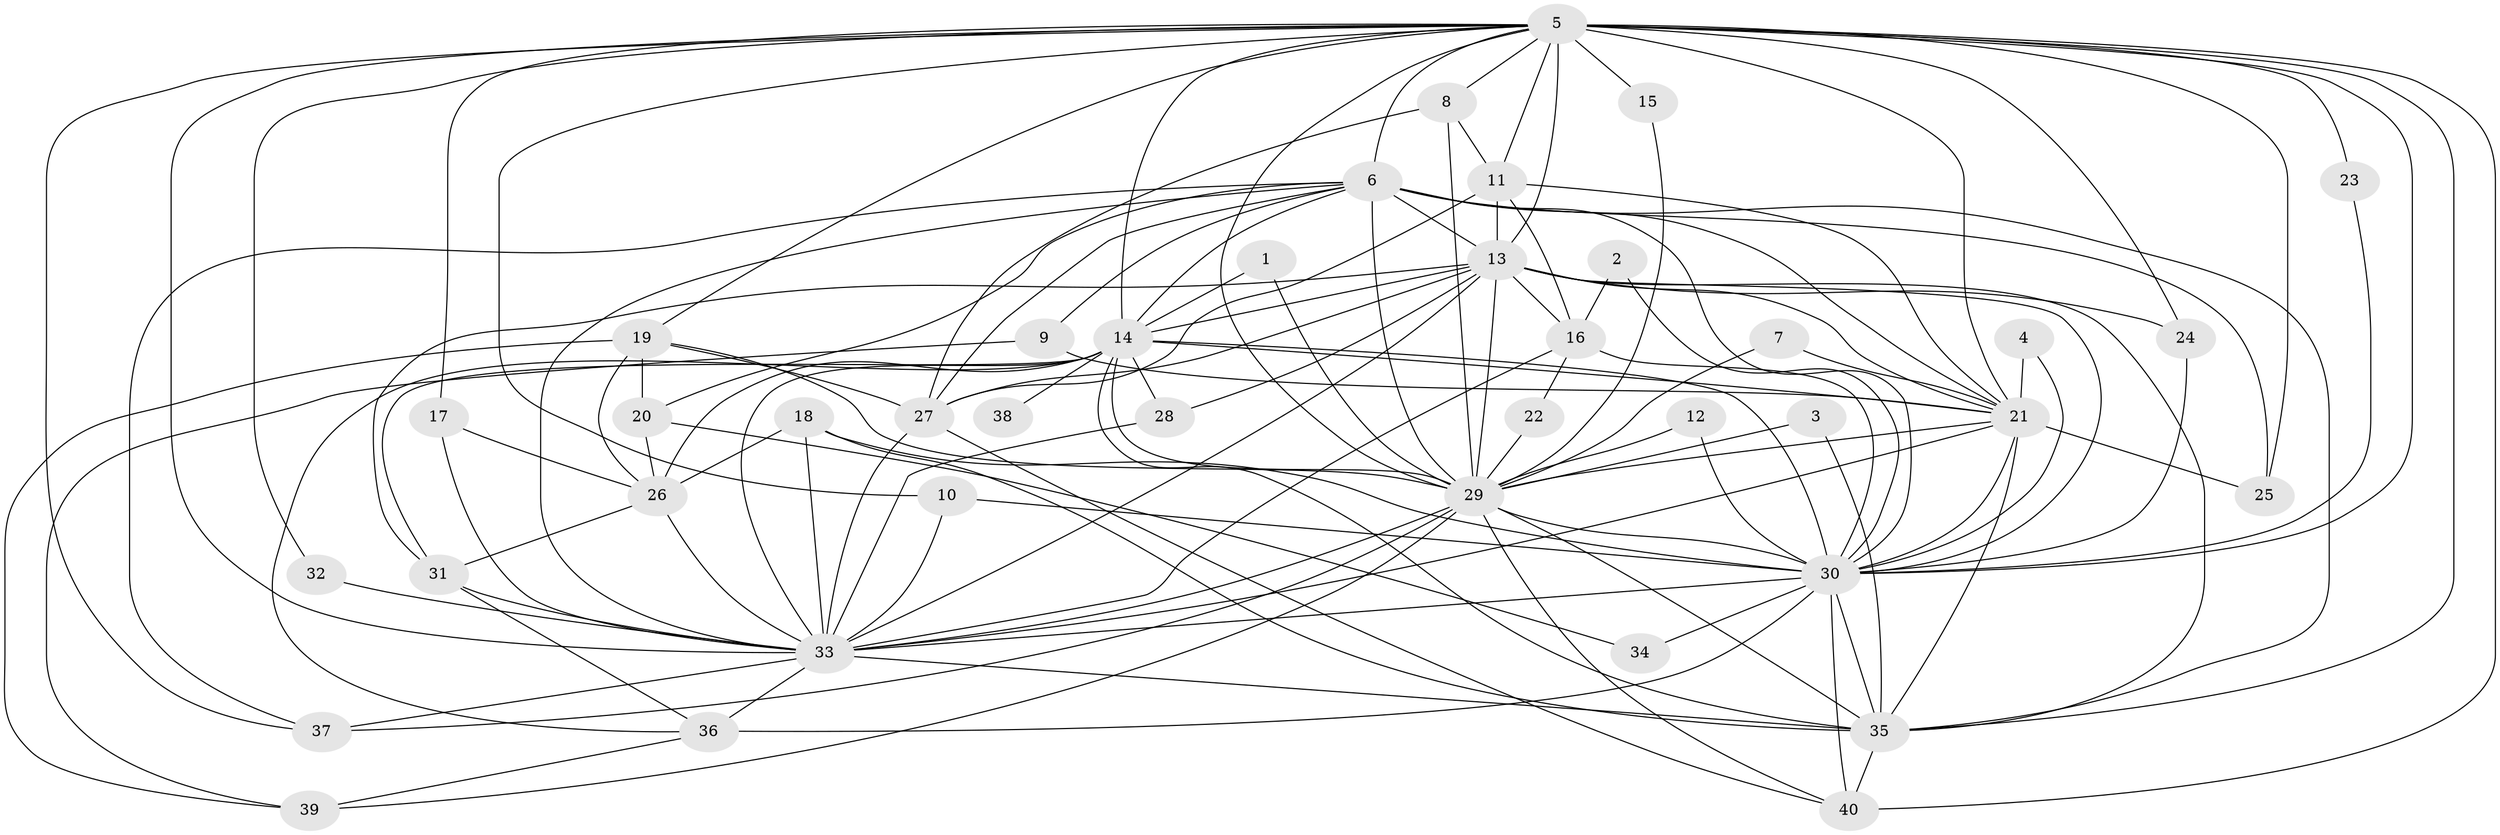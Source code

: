 // original degree distribution, {20: 0.010101010101010102, 14: 0.010101010101010102, 26: 0.010101010101010102, 25: 0.010101010101010102, 15: 0.010101010101010102, 22: 0.010101010101010102, 18: 0.020202020202020204, 29: 0.010101010101010102, 21: 0.010101010101010102, 7: 0.020202020202020204, 2: 0.5454545454545454, 4: 0.04040404040404041, 5: 0.04040404040404041, 3: 0.24242424242424243, 8: 0.010101010101010102}
// Generated by graph-tools (version 1.1) at 2025/36/03/04/25 23:36:36]
// undirected, 40 vertices, 125 edges
graph export_dot {
  node [color=gray90,style=filled];
  1;
  2;
  3;
  4;
  5;
  6;
  7;
  8;
  9;
  10;
  11;
  12;
  13;
  14;
  15;
  16;
  17;
  18;
  19;
  20;
  21;
  22;
  23;
  24;
  25;
  26;
  27;
  28;
  29;
  30;
  31;
  32;
  33;
  34;
  35;
  36;
  37;
  38;
  39;
  40;
  1 -- 14 [weight=1.0];
  1 -- 29 [weight=1.0];
  2 -- 16 [weight=1.0];
  2 -- 30 [weight=1.0];
  3 -- 29 [weight=1.0];
  3 -- 35 [weight=1.0];
  4 -- 21 [weight=1.0];
  4 -- 30 [weight=1.0];
  5 -- 6 [weight=3.0];
  5 -- 8 [weight=1.0];
  5 -- 10 [weight=1.0];
  5 -- 11 [weight=1.0];
  5 -- 13 [weight=2.0];
  5 -- 14 [weight=2.0];
  5 -- 15 [weight=1.0];
  5 -- 17 [weight=1.0];
  5 -- 19 [weight=1.0];
  5 -- 21 [weight=5.0];
  5 -- 23 [weight=1.0];
  5 -- 24 [weight=1.0];
  5 -- 25 [weight=1.0];
  5 -- 29 [weight=2.0];
  5 -- 30 [weight=3.0];
  5 -- 32 [weight=2.0];
  5 -- 33 [weight=2.0];
  5 -- 35 [weight=2.0];
  5 -- 37 [weight=1.0];
  5 -- 40 [weight=2.0];
  6 -- 9 [weight=1.0];
  6 -- 13 [weight=1.0];
  6 -- 14 [weight=1.0];
  6 -- 20 [weight=1.0];
  6 -- 21 [weight=1.0];
  6 -- 25 [weight=1.0];
  6 -- 27 [weight=1.0];
  6 -- 29 [weight=2.0];
  6 -- 30 [weight=1.0];
  6 -- 33 [weight=1.0];
  6 -- 35 [weight=1.0];
  6 -- 37 [weight=1.0];
  7 -- 21 [weight=2.0];
  7 -- 29 [weight=1.0];
  8 -- 11 [weight=1.0];
  8 -- 27 [weight=1.0];
  8 -- 29 [weight=1.0];
  9 -- 21 [weight=1.0];
  9 -- 39 [weight=1.0];
  10 -- 30 [weight=1.0];
  10 -- 33 [weight=1.0];
  11 -- 13 [weight=1.0];
  11 -- 16 [weight=1.0];
  11 -- 21 [weight=1.0];
  11 -- 27 [weight=1.0];
  12 -- 29 [weight=1.0];
  12 -- 30 [weight=1.0];
  13 -- 14 [weight=1.0];
  13 -- 16 [weight=1.0];
  13 -- 21 [weight=2.0];
  13 -- 24 [weight=1.0];
  13 -- 27 [weight=1.0];
  13 -- 28 [weight=2.0];
  13 -- 29 [weight=2.0];
  13 -- 30 [weight=2.0];
  13 -- 31 [weight=1.0];
  13 -- 33 [weight=1.0];
  13 -- 35 [weight=2.0];
  14 -- 21 [weight=2.0];
  14 -- 26 [weight=1.0];
  14 -- 28 [weight=1.0];
  14 -- 29 [weight=1.0];
  14 -- 30 [weight=1.0];
  14 -- 31 [weight=1.0];
  14 -- 33 [weight=2.0];
  14 -- 35 [weight=1.0];
  14 -- 36 [weight=1.0];
  14 -- 38 [weight=1.0];
  15 -- 29 [weight=1.0];
  16 -- 22 [weight=1.0];
  16 -- 30 [weight=2.0];
  16 -- 33 [weight=1.0];
  17 -- 26 [weight=1.0];
  17 -- 33 [weight=1.0];
  18 -- 26 [weight=1.0];
  18 -- 30 [weight=1.0];
  18 -- 33 [weight=1.0];
  18 -- 35 [weight=1.0];
  19 -- 20 [weight=1.0];
  19 -- 26 [weight=1.0];
  19 -- 27 [weight=1.0];
  19 -- 29 [weight=1.0];
  19 -- 39 [weight=1.0];
  20 -- 26 [weight=1.0];
  20 -- 34 [weight=1.0];
  21 -- 25 [weight=1.0];
  21 -- 29 [weight=1.0];
  21 -- 30 [weight=1.0];
  21 -- 33 [weight=2.0];
  21 -- 35 [weight=1.0];
  22 -- 29 [weight=1.0];
  23 -- 30 [weight=1.0];
  24 -- 30 [weight=1.0];
  26 -- 31 [weight=1.0];
  26 -- 33 [weight=2.0];
  27 -- 33 [weight=1.0];
  27 -- 40 [weight=1.0];
  28 -- 33 [weight=1.0];
  29 -- 30 [weight=1.0];
  29 -- 33 [weight=4.0];
  29 -- 35 [weight=1.0];
  29 -- 37 [weight=1.0];
  29 -- 39 [weight=1.0];
  29 -- 40 [weight=1.0];
  30 -- 33 [weight=1.0];
  30 -- 34 [weight=1.0];
  30 -- 35 [weight=1.0];
  30 -- 36 [weight=2.0];
  30 -- 40 [weight=1.0];
  31 -- 33 [weight=1.0];
  31 -- 36 [weight=1.0];
  32 -- 33 [weight=2.0];
  33 -- 35 [weight=2.0];
  33 -- 36 [weight=1.0];
  33 -- 37 [weight=1.0];
  35 -- 40 [weight=1.0];
  36 -- 39 [weight=1.0];
}
